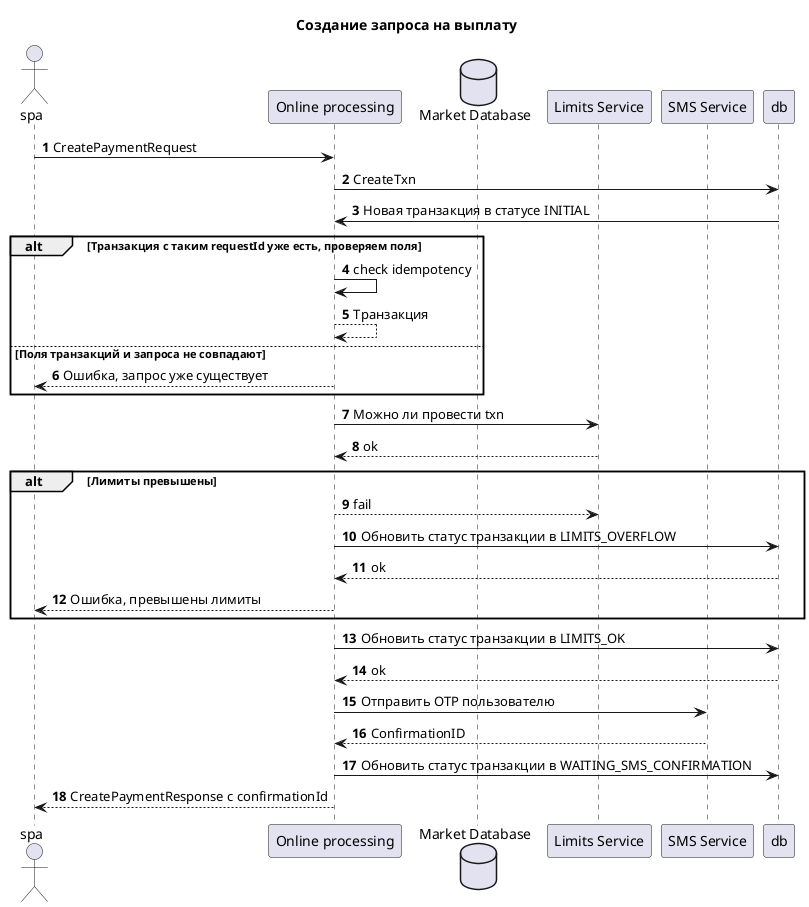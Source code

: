 @startuml
'https://plantuml.com/sequence-diagram

autonumber

title Создание запроса на выплату
actor spa
participant "Online processing" as online
database "Market Database" as database
participant "Limits Service" as limits
participant "SMS Service" as sms

spa -> online: CreatePaymentRequest
online -> db: CreateTxn
db -> online: Новая транзакция в статусе INITIAL
alt Транзакция с таким requestId уже есть, проверяем поля
online -> online: check idempotency
return Транзакция
else Поля транзакций и запроса не совпадают
online --> spa: Ошибка, запрос уже существует
end alt
online -> limits: Можно ли провести txn
return ok
alt Лимиты превышены
return fail
online -> db: Обновить статус транзакции в LIMITS_OVERFLOW
return ok
online --> spa: Ошибка, превышены лимиты
end alt
online -> db: Обновить статус транзакции в LIMITS_OK
return ok
online -> sms: Отправить OTP пользователю
sms --> online: ConfirmationID
online -> db: Обновить статус транзакции в WAITING_SMS_CONFIRMATION
online --> spa: CreatePaymentResponse с confirmationId

@enduml